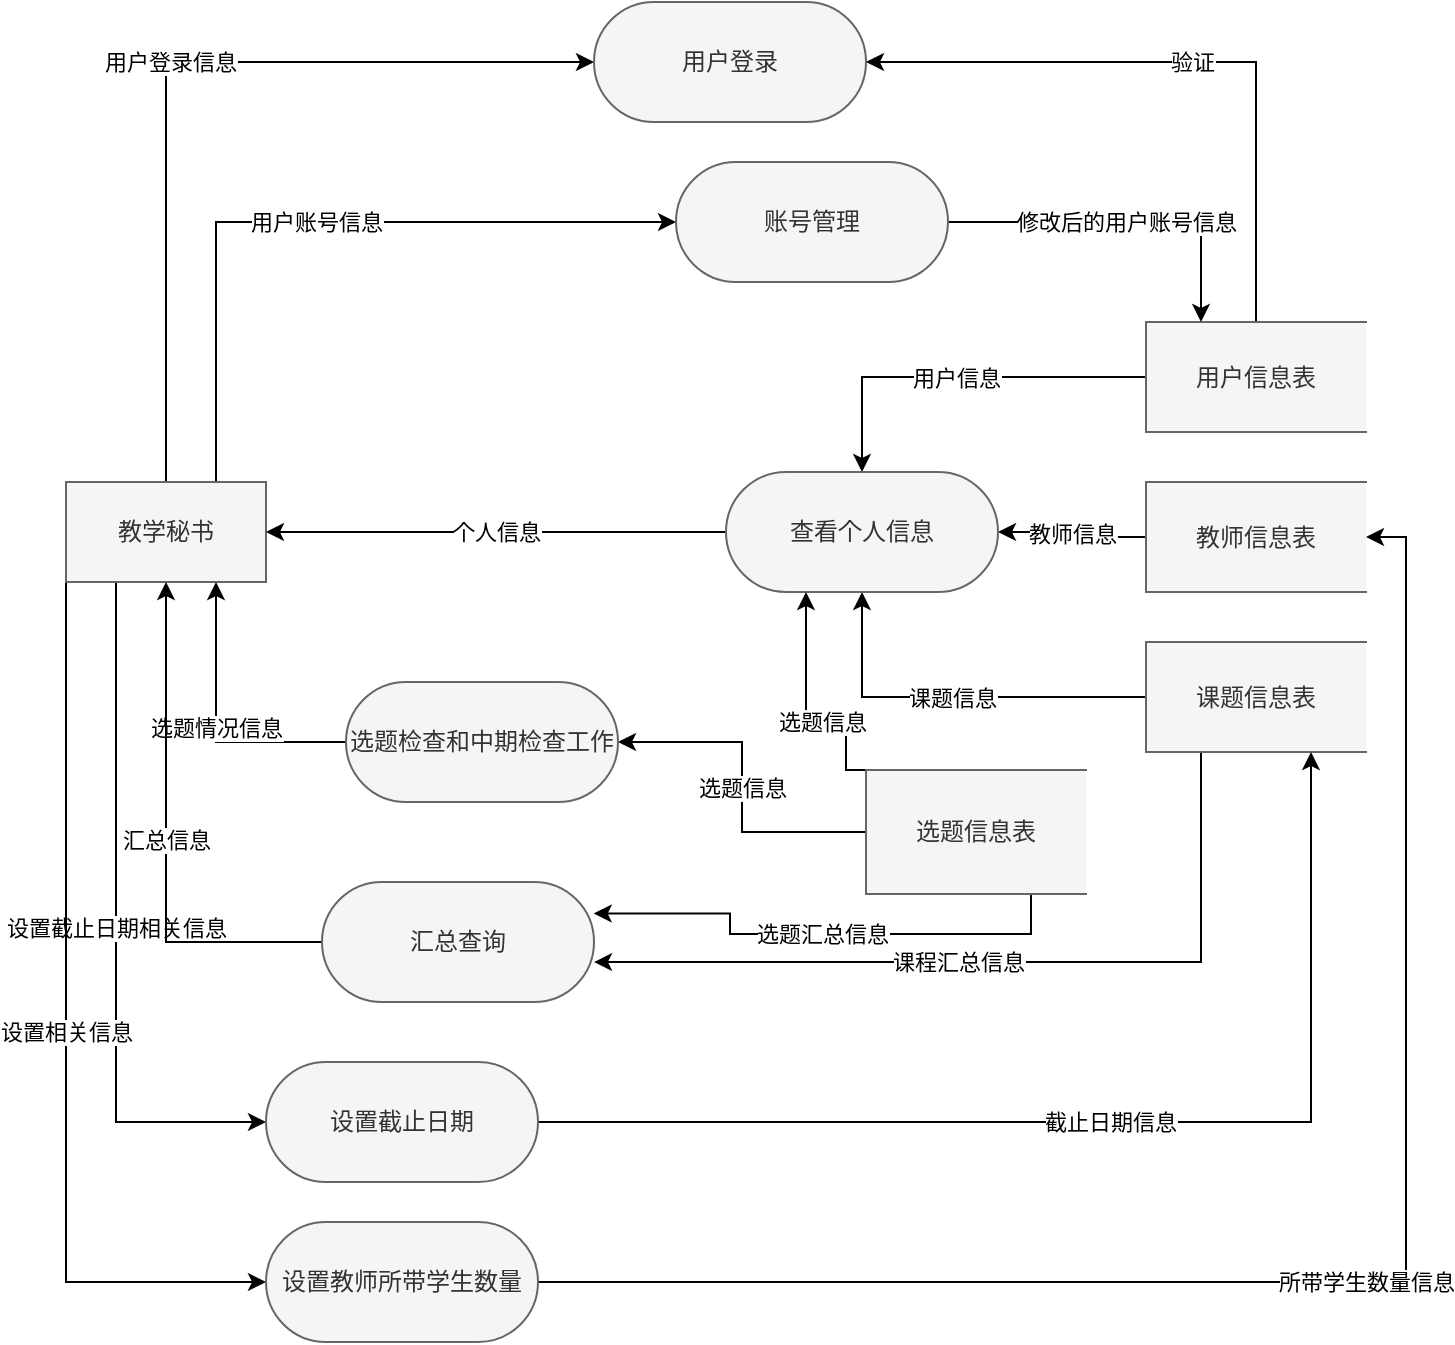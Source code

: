 <mxfile version="21.2.1" type="device">
  <diagram name="第 1 页" id="TQ1U1cIo1o6uZmjXo22M">
    <mxGraphModel dx="1210" dy="1630" grid="1" gridSize="10" guides="1" tooltips="1" connect="1" arrows="1" fold="1" page="1" pageScale="1" pageWidth="827" pageHeight="1169" math="0" shadow="0">
      <root>
        <mxCell id="0" />
        <mxCell id="1" parent="0" />
        <mxCell id="6UEYhTfmVz-Z-PMS-RFD-1" value="用户登录信息" style="edgeStyle=orthogonalEdgeStyle;rounded=0;orthogonalLoop=1;jettySize=auto;html=1;exitX=0.5;exitY=0;exitDx=0;exitDy=0;entryX=0;entryY=0.5;entryDx=0;entryDy=0;entryPerimeter=0;" parent="1" source="6UEYhTfmVz-Z-PMS-RFD-12" target="6UEYhTfmVz-Z-PMS-RFD-13" edge="1">
          <mxGeometry relative="1" as="geometry" />
        </mxCell>
        <mxCell id="6UEYhTfmVz-Z-PMS-RFD-2" value="用户账号信息" style="edgeStyle=orthogonalEdgeStyle;rounded=0;orthogonalLoop=1;jettySize=auto;html=1;exitX=0.75;exitY=0;exitDx=0;exitDy=0;entryX=0;entryY=0.5;entryDx=0;entryDy=0;entryPerimeter=0;" parent="1" source="6UEYhTfmVz-Z-PMS-RFD-12" target="6UEYhTfmVz-Z-PMS-RFD-24" edge="1">
          <mxGeometry relative="1" as="geometry" />
        </mxCell>
        <mxCell id="6UEYhTfmVz-Z-PMS-RFD-67" value="设置截止日期相关信息" style="edgeStyle=orthogonalEdgeStyle;rounded=0;orthogonalLoop=1;jettySize=auto;html=1;exitX=0.25;exitY=1;exitDx=0;exitDy=0;entryX=0;entryY=0.5;entryDx=0;entryDy=0;entryPerimeter=0;" parent="1" source="6UEYhTfmVz-Z-PMS-RFD-12" target="6UEYhTfmVz-Z-PMS-RFD-66" edge="1">
          <mxGeometry relative="1" as="geometry" />
        </mxCell>
        <mxCell id="Ac5ji3fU2DWtgQkSGAtZ-9" value="设置相关信息" style="edgeStyle=orthogonalEdgeStyle;rounded=0;orthogonalLoop=1;jettySize=auto;html=1;exitX=0;exitY=1;exitDx=0;exitDy=0;entryX=0;entryY=0.5;entryDx=0;entryDy=0;entryPerimeter=0;" edge="1" parent="1" source="6UEYhTfmVz-Z-PMS-RFD-12" target="Ac5ji3fU2DWtgQkSGAtZ-3">
          <mxGeometry relative="1" as="geometry" />
        </mxCell>
        <mxCell id="6UEYhTfmVz-Z-PMS-RFD-12" value="教学秘书" style="html=1;dashed=0;whiteSpace=wrap;fillColor=#f5f5f5;fontColor=#333333;strokeColor=#666666;" parent="1" vertex="1">
          <mxGeometry x="40" y="410" width="100" height="50" as="geometry" />
        </mxCell>
        <mxCell id="6UEYhTfmVz-Z-PMS-RFD-13" value="用户登录" style="html=1;dashed=0;whiteSpace=wrap;shape=mxgraph.dfd.start;fillColor=#f5f5f5;fontColor=#333333;strokeColor=#666666;" parent="1" vertex="1">
          <mxGeometry x="304" y="170" width="136" height="60" as="geometry" />
        </mxCell>
        <mxCell id="6UEYhTfmVz-Z-PMS-RFD-14" value="验证" style="edgeStyle=orthogonalEdgeStyle;rounded=0;orthogonalLoop=1;jettySize=auto;html=1;exitX=0.5;exitY=0;exitDx=0;exitDy=0;entryX=1;entryY=0.5;entryDx=0;entryDy=0;entryPerimeter=0;" parent="1" source="6UEYhTfmVz-Z-PMS-RFD-16" target="6UEYhTfmVz-Z-PMS-RFD-13" edge="1">
          <mxGeometry relative="1" as="geometry" />
        </mxCell>
        <mxCell id="6UEYhTfmVz-Z-PMS-RFD-15" value="用户信息" style="edgeStyle=orthogonalEdgeStyle;rounded=0;orthogonalLoop=1;jettySize=auto;html=1;" parent="1" source="6UEYhTfmVz-Z-PMS-RFD-16" target="6UEYhTfmVz-Z-PMS-RFD-22" edge="1">
          <mxGeometry relative="1" as="geometry" />
        </mxCell>
        <mxCell id="6UEYhTfmVz-Z-PMS-RFD-16" value="用户信息表" style="html=1;dashed=0;whiteSpace=wrap;shape=partialRectangle;right=0;fillColor=#f5f5f5;fontColor=#333333;strokeColor=#666666;" parent="1" vertex="1">
          <mxGeometry x="580" y="330" width="110" height="55" as="geometry" />
        </mxCell>
        <mxCell id="6UEYhTfmVz-Z-PMS-RFD-17" value="教师信息" style="edgeStyle=orthogonalEdgeStyle;rounded=0;orthogonalLoop=1;jettySize=auto;html=1;exitX=0;exitY=0.5;exitDx=0;exitDy=0;entryX=1;entryY=0.5;entryDx=0;entryDy=0;entryPerimeter=0;" parent="1" source="6UEYhTfmVz-Z-PMS-RFD-18" target="6UEYhTfmVz-Z-PMS-RFD-22" edge="1">
          <mxGeometry relative="1" as="geometry" />
        </mxCell>
        <mxCell id="6UEYhTfmVz-Z-PMS-RFD-18" value="教师信息表" style="html=1;dashed=0;whiteSpace=wrap;shape=partialRectangle;right=0;fillColor=#f5f5f5;fontColor=#333333;strokeColor=#666666;" parent="1" vertex="1">
          <mxGeometry x="580" y="410" width="110" height="55" as="geometry" />
        </mxCell>
        <mxCell id="6UEYhTfmVz-Z-PMS-RFD-19" value="课题信息" style="edgeStyle=orthogonalEdgeStyle;rounded=0;orthogonalLoop=1;jettySize=auto;html=1;exitX=0;exitY=0.5;exitDx=0;exitDy=0;entryX=0.5;entryY=0.5;entryDx=0;entryDy=30;entryPerimeter=0;" parent="1" source="6UEYhTfmVz-Z-PMS-RFD-20" target="6UEYhTfmVz-Z-PMS-RFD-22" edge="1">
          <mxGeometry relative="1" as="geometry">
            <mxPoint x="390" y="470" as="targetPoint" />
          </mxGeometry>
        </mxCell>
        <mxCell id="6UEYhTfmVz-Z-PMS-RFD-76" value="课程汇总信息" style="edgeStyle=orthogonalEdgeStyle;rounded=0;orthogonalLoop=1;jettySize=auto;html=1;exitX=0.25;exitY=1;exitDx=0;exitDy=0;entryX=1;entryY=0.667;entryDx=0;entryDy=0;entryPerimeter=0;" parent="1" source="6UEYhTfmVz-Z-PMS-RFD-20" target="6UEYhTfmVz-Z-PMS-RFD-69" edge="1">
          <mxGeometry x="0.111" relative="1" as="geometry">
            <mxPoint as="offset" />
          </mxGeometry>
        </mxCell>
        <mxCell id="6UEYhTfmVz-Z-PMS-RFD-20" value="课题信息表" style="html=1;dashed=0;whiteSpace=wrap;shape=partialRectangle;right=0;fillColor=#f5f5f5;fontColor=#333333;strokeColor=#666666;" parent="1" vertex="1">
          <mxGeometry x="580" y="490" width="110" height="55" as="geometry" />
        </mxCell>
        <mxCell id="6UEYhTfmVz-Z-PMS-RFD-21" value="个人信息" style="edgeStyle=orthogonalEdgeStyle;rounded=0;orthogonalLoop=1;jettySize=auto;html=1;exitX=0;exitY=0.5;exitDx=0;exitDy=0;exitPerimeter=0;entryX=1;entryY=0.5;entryDx=0;entryDy=0;" parent="1" source="6UEYhTfmVz-Z-PMS-RFD-22" target="6UEYhTfmVz-Z-PMS-RFD-12" edge="1">
          <mxGeometry relative="1" as="geometry" />
        </mxCell>
        <mxCell id="6UEYhTfmVz-Z-PMS-RFD-22" value="查看个人信息" style="html=1;dashed=0;whiteSpace=wrap;shape=mxgraph.dfd.start;fillColor=#f5f5f5;fontColor=#333333;strokeColor=#666666;" parent="1" vertex="1">
          <mxGeometry x="370" y="405" width="136" height="60" as="geometry" />
        </mxCell>
        <mxCell id="6UEYhTfmVz-Z-PMS-RFD-23" value="修改后的用户账号信息" style="edgeStyle=orthogonalEdgeStyle;rounded=0;orthogonalLoop=1;jettySize=auto;html=1;exitX=1;exitY=0.5;exitDx=0;exitDy=0;exitPerimeter=0;entryX=0.25;entryY=0;entryDx=0;entryDy=0;" parent="1" source="6UEYhTfmVz-Z-PMS-RFD-24" target="6UEYhTfmVz-Z-PMS-RFD-16" edge="1">
          <mxGeometry relative="1" as="geometry" />
        </mxCell>
        <mxCell id="6UEYhTfmVz-Z-PMS-RFD-24" value="账号管理" style="html=1;dashed=0;whiteSpace=wrap;shape=mxgraph.dfd.start;fillColor=#f5f5f5;fontColor=#333333;strokeColor=#666666;" parent="1" vertex="1">
          <mxGeometry x="345" y="250" width="136" height="60" as="geometry" />
        </mxCell>
        <mxCell id="6UEYhTfmVz-Z-PMS-RFD-25" value="选题信息" style="edgeStyle=orthogonalEdgeStyle;rounded=0;orthogonalLoop=1;jettySize=auto;html=1;exitX=0.25;exitY=0;exitDx=0;exitDy=0;" parent="1" source="6UEYhTfmVz-Z-PMS-RFD-26" target="6UEYhTfmVz-Z-PMS-RFD-22" edge="1">
          <mxGeometry relative="1" as="geometry">
            <mxPoint x="410" y="470" as="targetPoint" />
            <Array as="points">
              <mxPoint x="430" y="554" />
              <mxPoint x="430" y="530" />
              <mxPoint x="410" y="530" />
            </Array>
          </mxGeometry>
        </mxCell>
        <mxCell id="6UEYhTfmVz-Z-PMS-RFD-75" value="选题汇总信息" style="edgeStyle=orthogonalEdgeStyle;rounded=0;orthogonalLoop=1;jettySize=auto;html=1;exitX=0.75;exitY=1;exitDx=0;exitDy=0;entryX=0.999;entryY=0.262;entryDx=0;entryDy=0;entryPerimeter=0;" parent="1" source="6UEYhTfmVz-Z-PMS-RFD-26" target="6UEYhTfmVz-Z-PMS-RFD-69" edge="1">
          <mxGeometry relative="1" as="geometry" />
        </mxCell>
        <mxCell id="Ac5ji3fU2DWtgQkSGAtZ-8" value="选题信息" style="edgeStyle=orthogonalEdgeStyle;rounded=0;orthogonalLoop=1;jettySize=auto;html=1;exitX=0;exitY=0.5;exitDx=0;exitDy=0;entryX=1;entryY=0.5;entryDx=0;entryDy=0;entryPerimeter=0;" edge="1" parent="1" source="6UEYhTfmVz-Z-PMS-RFD-26" target="6UEYhTfmVz-Z-PMS-RFD-45">
          <mxGeometry relative="1" as="geometry" />
        </mxCell>
        <mxCell id="6UEYhTfmVz-Z-PMS-RFD-26" value="选题信息表" style="html=1;dashed=0;whiteSpace=wrap;shape=partialRectangle;right=0;fillColor=#f5f5f5;fontColor=#333333;strokeColor=#666666;" parent="1" vertex="1">
          <mxGeometry x="440" y="554" width="110" height="62" as="geometry" />
        </mxCell>
        <mxCell id="Ac5ji3fU2DWtgQkSGAtZ-6" value="选题情况信息" style="edgeStyle=orthogonalEdgeStyle;rounded=0;orthogonalLoop=1;jettySize=auto;html=1;exitX=0;exitY=0.5;exitDx=0;exitDy=0;exitPerimeter=0;entryX=0.75;entryY=1;entryDx=0;entryDy=0;" edge="1" parent="1" source="6UEYhTfmVz-Z-PMS-RFD-45" target="6UEYhTfmVz-Z-PMS-RFD-12">
          <mxGeometry relative="1" as="geometry" />
        </mxCell>
        <mxCell id="6UEYhTfmVz-Z-PMS-RFD-45" value="选题检查和中期检查工作" style="html=1;dashed=0;whiteSpace=wrap;shape=mxgraph.dfd.start;fillColor=#f5f5f5;fontColor=#333333;strokeColor=#666666;" parent="1" vertex="1">
          <mxGeometry x="180" y="510" width="136" height="60" as="geometry" />
        </mxCell>
        <mxCell id="6UEYhTfmVz-Z-PMS-RFD-68" value="截止日期信息" style="edgeStyle=orthogonalEdgeStyle;rounded=0;orthogonalLoop=1;jettySize=auto;html=1;exitX=1;exitY=0.5;exitDx=0;exitDy=0;exitPerimeter=0;entryX=0.75;entryY=1;entryDx=0;entryDy=0;" parent="1" source="6UEYhTfmVz-Z-PMS-RFD-66" target="6UEYhTfmVz-Z-PMS-RFD-20" edge="1">
          <mxGeometry relative="1" as="geometry" />
        </mxCell>
        <mxCell id="6UEYhTfmVz-Z-PMS-RFD-66" value="设置截止日期" style="html=1;dashed=0;whiteSpace=wrap;shape=mxgraph.dfd.start;fillColor=#f5f5f5;fontColor=#333333;strokeColor=#666666;" parent="1" vertex="1">
          <mxGeometry x="140" y="700" width="136" height="60" as="geometry" />
        </mxCell>
        <mxCell id="6UEYhTfmVz-Z-PMS-RFD-77" value="汇总信息" style="edgeStyle=orthogonalEdgeStyle;rounded=0;orthogonalLoop=1;jettySize=auto;html=1;exitX=0;exitY=0.5;exitDx=0;exitDy=0;exitPerimeter=0;entryX=0.5;entryY=1;entryDx=0;entryDy=0;" parent="1" source="6UEYhTfmVz-Z-PMS-RFD-69" target="6UEYhTfmVz-Z-PMS-RFD-12" edge="1">
          <mxGeometry relative="1" as="geometry" />
        </mxCell>
        <mxCell id="6UEYhTfmVz-Z-PMS-RFD-69" value="汇总查询" style="html=1;dashed=0;whiteSpace=wrap;shape=mxgraph.dfd.start;fillColor=#f5f5f5;fontColor=#333333;strokeColor=#666666;" parent="1" vertex="1">
          <mxGeometry x="168" y="610" width="136" height="60" as="geometry" />
        </mxCell>
        <mxCell id="Ac5ji3fU2DWtgQkSGAtZ-4" value="所带学生数量信息" style="edgeStyle=orthogonalEdgeStyle;rounded=0;orthogonalLoop=1;jettySize=auto;html=1;exitX=1;exitY=0.5;exitDx=0;exitDy=0;exitPerimeter=0;entryX=1;entryY=0.5;entryDx=0;entryDy=0;" edge="1" parent="1" source="Ac5ji3fU2DWtgQkSGAtZ-3" target="6UEYhTfmVz-Z-PMS-RFD-18">
          <mxGeometry relative="1" as="geometry" />
        </mxCell>
        <mxCell id="Ac5ji3fU2DWtgQkSGAtZ-3" value="设置教师所带学生数量" style="html=1;dashed=0;whiteSpace=wrap;shape=mxgraph.dfd.start;fillColor=#f5f5f5;fontColor=#333333;strokeColor=#666666;" vertex="1" parent="1">
          <mxGeometry x="140" y="780" width="136" height="60" as="geometry" />
        </mxCell>
      </root>
    </mxGraphModel>
  </diagram>
</mxfile>

